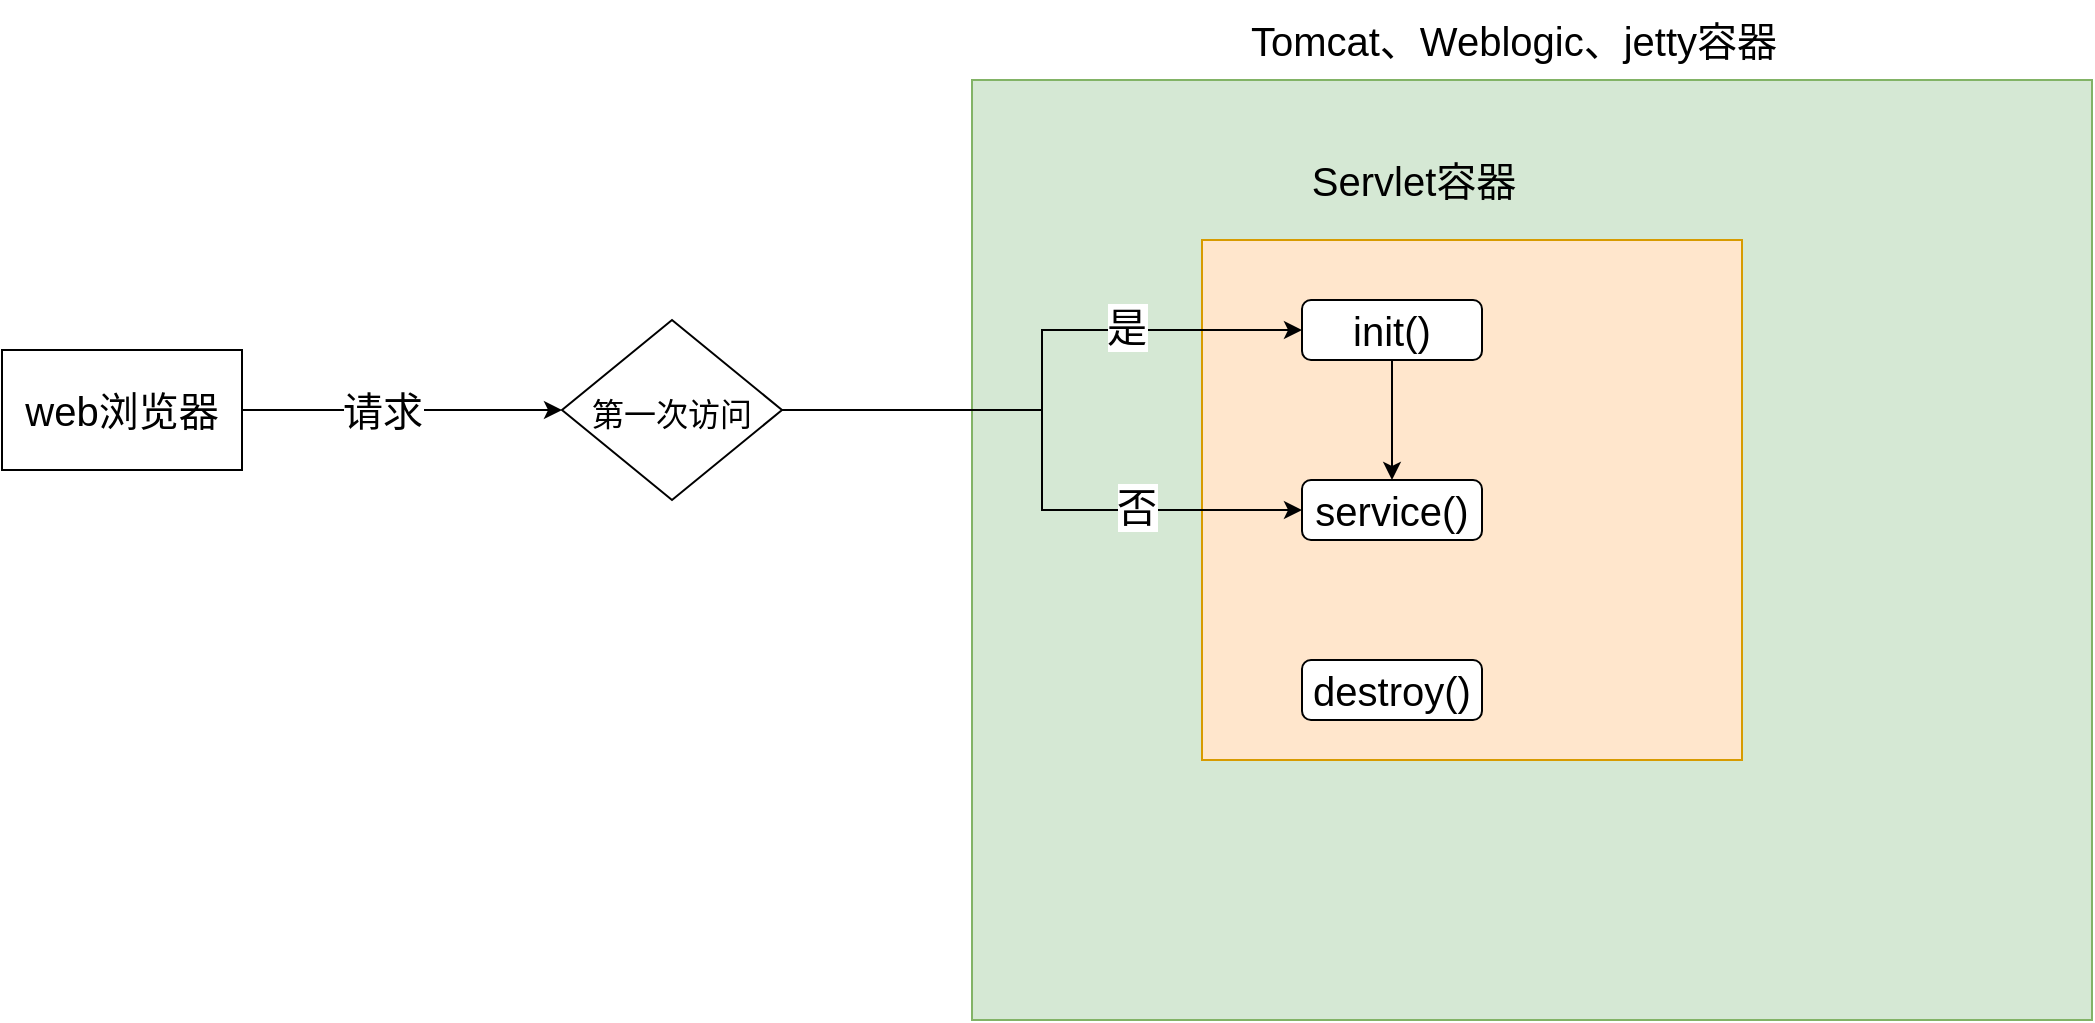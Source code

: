 <mxfile version="13.0.1" type="device"><diagram id="ZsUyI7Zyzzghwwr4FUbh" name="第 1 页"><mxGraphModel dx="2249" dy="723" grid="1" gridSize="10" guides="1" tooltips="1" connect="1" arrows="1" fold="1" page="1" pageScale="1" pageWidth="827" pageHeight="1169" math="0" shadow="0"><root><mxCell id="0"/><mxCell id="1" parent="0"/><mxCell id="wLtdIo1AF5bYXs0U3kWb-53" value="" style="rounded=0;whiteSpace=wrap;html=1;fontSize=20;fillColor=#d5e8d4;strokeColor=#82b366;" vertex="1" parent="1"><mxGeometry x="175" y="100" width="560" height="470" as="geometry"/></mxCell><mxCell id="wLtdIo1AF5bYXs0U3kWb-19" style="edgeStyle=orthogonalEdgeStyle;rounded=0;orthogonalLoop=1;jettySize=auto;html=1;entryX=0;entryY=0.5;entryDx=0;entryDy=0;fontSize=20;fontColor=#000000;" edge="1" parent="1" source="wLtdIo1AF5bYXs0U3kWb-16" target="wLtdIo1AF5bYXs0U3kWb-18"><mxGeometry relative="1" as="geometry"/></mxCell><mxCell id="wLtdIo1AF5bYXs0U3kWb-56" value="请求" style="edgeLabel;html=1;align=center;verticalAlign=middle;resizable=0;points=[];fontSize=20;fontColor=#000000;" vertex="1" connectable="0" parent="wLtdIo1AF5bYXs0U3kWb-19"><mxGeometry x="-0.125" relative="1" as="geometry"><mxPoint as="offset"/></mxGeometry></mxCell><mxCell id="wLtdIo1AF5bYXs0U3kWb-16" value="web浏览器" style="rounded=0;whiteSpace=wrap;html=1;fontSize=20;fontColor=#000000;" vertex="1" parent="1"><mxGeometry x="-310" y="235" width="120" height="60" as="geometry"/></mxCell><mxCell id="wLtdIo1AF5bYXs0U3kWb-18" value="&lt;font style=&quot;font-size: 16px&quot;&gt;第一次访问&lt;/font&gt;" style="rhombus;whiteSpace=wrap;html=1;fontSize=20;fontColor=#000000;" vertex="1" parent="1"><mxGeometry x="-30" y="220" width="110" height="90" as="geometry"/></mxCell><mxCell id="wLtdIo1AF5bYXs0U3kWb-8" value="" style="rounded=0;whiteSpace=wrap;html=1;fontSize=20;fillColor=#ffe6cc;strokeColor=#d79b00;" vertex="1" parent="1"><mxGeometry x="290" y="180" width="270" height="260" as="geometry"/></mxCell><mxCell id="wLtdIo1AF5bYXs0U3kWb-5" value="Tomcat、Weblogic、jetty容器" style="text;html=1;strokeColor=none;fillColor=none;align=center;verticalAlign=middle;whiteSpace=wrap;rounded=0;fontStyle=0;fontSize=20;" vertex="1" parent="1"><mxGeometry x="309.996" y="60" width="271.542" height="40" as="geometry"/></mxCell><mxCell id="wLtdIo1AF5bYXs0U3kWb-59" style="edgeStyle=elbowEdgeStyle;rounded=0;orthogonalLoop=1;jettySize=auto;html=1;entryX=0.5;entryY=0;entryDx=0;entryDy=0;fontSize=20;fontColor=#000000;" edge="1" parent="1" source="wLtdIo1AF5bYXs0U3kWb-44" target="wLtdIo1AF5bYXs0U3kWb-54"><mxGeometry relative="1" as="geometry"/></mxCell><mxCell id="wLtdIo1AF5bYXs0U3kWb-44" value="init()" style="rounded=1;whiteSpace=wrap;html=1;fontSize=20;fontColor=#000000;" vertex="1" parent="1"><mxGeometry x="340" y="210" width="90" height="30" as="geometry"/></mxCell><mxCell id="wLtdIo1AF5bYXs0U3kWb-54" value="service()" style="rounded=1;whiteSpace=wrap;html=1;fontSize=20;fontColor=#000000;" vertex="1" parent="1"><mxGeometry x="340" y="300" width="90" height="30" as="geometry"/></mxCell><mxCell id="wLtdIo1AF5bYXs0U3kWb-55" value="destroy()" style="rounded=1;whiteSpace=wrap;html=1;fontSize=20;fontColor=#000000;" vertex="1" parent="1"><mxGeometry x="340" y="390" width="90" height="30" as="geometry"/></mxCell><mxCell id="wLtdIo1AF5bYXs0U3kWb-57" style="edgeStyle=elbowEdgeStyle;rounded=0;orthogonalLoop=1;jettySize=auto;html=1;entryX=0;entryY=0.5;entryDx=0;entryDy=0;fontSize=20;fontColor=#000000;" edge="1" parent="1" source="wLtdIo1AF5bYXs0U3kWb-18" target="wLtdIo1AF5bYXs0U3kWb-44"><mxGeometry relative="1" as="geometry"/></mxCell><mxCell id="wLtdIo1AF5bYXs0U3kWb-60" value="是" style="edgeLabel;html=1;align=center;verticalAlign=middle;resizable=0;points=[];fontSize=20;fontColor=#000000;" vertex="1" connectable="0" parent="wLtdIo1AF5bYXs0U3kWb-57"><mxGeometry x="0.413" y="2" relative="1" as="geometry"><mxPoint as="offset"/></mxGeometry></mxCell><mxCell id="wLtdIo1AF5bYXs0U3kWb-58" style="edgeStyle=elbowEdgeStyle;rounded=0;orthogonalLoop=1;jettySize=auto;html=1;exitX=1;exitY=0.5;exitDx=0;exitDy=0;entryX=0;entryY=0.5;entryDx=0;entryDy=0;fontSize=20;fontColor=#000000;" edge="1" parent="1" source="wLtdIo1AF5bYXs0U3kWb-18" target="wLtdIo1AF5bYXs0U3kWb-54"><mxGeometry relative="1" as="geometry"/></mxCell><mxCell id="wLtdIo1AF5bYXs0U3kWb-61" value="否" style="edgeLabel;html=1;align=center;verticalAlign=middle;resizable=0;points=[];fontSize=20;fontColor=#000000;" vertex="1" connectable="0" parent="wLtdIo1AF5bYXs0U3kWb-58"><mxGeometry x="0.465" y="2" relative="1" as="geometry"><mxPoint as="offset"/></mxGeometry></mxCell><mxCell id="wLtdIo1AF5bYXs0U3kWb-62" value="Servlet容器" style="text;html=1;strokeColor=none;fillColor=none;align=center;verticalAlign=middle;whiteSpace=wrap;rounded=0;fontStyle=0;fontSize=20;" vertex="1" parent="1"><mxGeometry x="310" y="130" width="171.54" height="40" as="geometry"/></mxCell></root></mxGraphModel></diagram></mxfile>